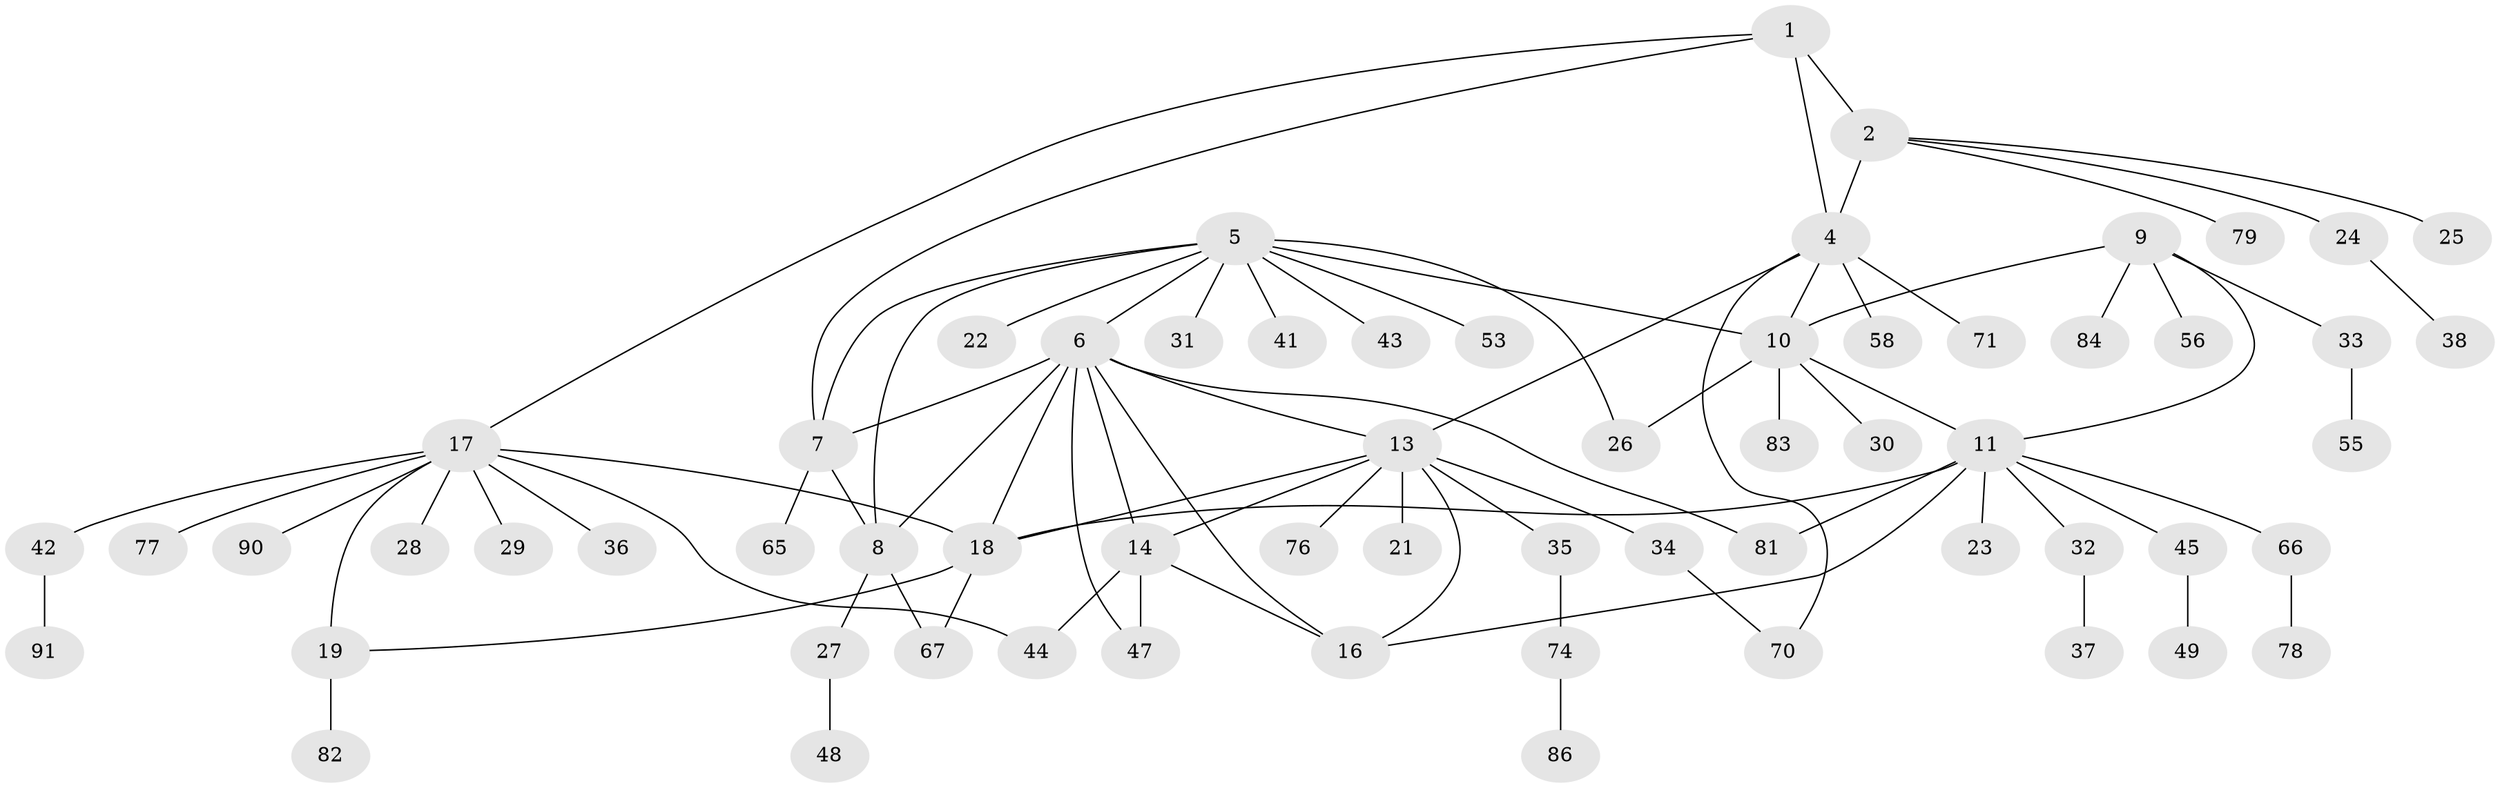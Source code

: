 // Generated by graph-tools (version 1.1) at 2025/52/02/27/25 19:52:14]
// undirected, 63 vertices, 83 edges
graph export_dot {
graph [start="1"]
  node [color=gray90,style=filled];
  1 [super="+40"];
  2 [super="+3"];
  4 [super="+68"];
  5 [super="+60"];
  6 [super="+15"];
  7 [super="+39"];
  8 [super="+50"];
  9 [super="+92"];
  10 [super="+72"];
  11 [super="+12"];
  13 [super="+59"];
  14 [super="+46"];
  16;
  17 [super="+20"];
  18 [super="+75"];
  19 [super="+64"];
  21;
  22;
  23;
  24 [super="+62"];
  25 [super="+80"];
  26;
  27 [super="+51"];
  28;
  29 [super="+69"];
  30 [super="+54"];
  31 [super="+52"];
  32;
  33;
  34;
  35;
  36 [super="+85"];
  37 [super="+61"];
  38;
  41;
  42;
  43;
  44 [super="+73"];
  45 [super="+57"];
  47;
  48 [super="+63"];
  49;
  53;
  55;
  56;
  58;
  65;
  66 [super="+88"];
  67;
  70 [super="+89"];
  71;
  74 [super="+87"];
  76;
  77;
  78;
  79;
  81;
  82;
  83;
  84;
  86;
  90;
  91;
  1 -- 2 [weight=2];
  1 -- 4;
  1 -- 7;
  1 -- 17;
  2 -- 4 [weight=2];
  2 -- 24;
  2 -- 25;
  2 -- 79;
  4 -- 10;
  4 -- 13;
  4 -- 58;
  4 -- 71;
  4 -- 70;
  5 -- 6;
  5 -- 7;
  5 -- 8;
  5 -- 10;
  5 -- 22;
  5 -- 26;
  5 -- 31;
  5 -- 41;
  5 -- 43;
  5 -- 53;
  6 -- 7;
  6 -- 8;
  6 -- 18;
  6 -- 47;
  6 -- 81;
  6 -- 16;
  6 -- 13;
  6 -- 14;
  7 -- 8;
  7 -- 65;
  8 -- 27;
  8 -- 67;
  9 -- 10;
  9 -- 11 [weight=2];
  9 -- 33;
  9 -- 56;
  9 -- 84;
  10 -- 11 [weight=2];
  10 -- 26;
  10 -- 30;
  10 -- 83;
  11 -- 16;
  11 -- 18;
  11 -- 23;
  11 -- 32;
  11 -- 45;
  11 -- 66;
  11 -- 81;
  13 -- 14;
  13 -- 16;
  13 -- 18;
  13 -- 21;
  13 -- 34;
  13 -- 35;
  13 -- 76;
  14 -- 16;
  14 -- 44;
  14 -- 47;
  17 -- 18 [weight=2];
  17 -- 19 [weight=2];
  17 -- 36;
  17 -- 77;
  17 -- 90;
  17 -- 42;
  17 -- 44;
  17 -- 28;
  17 -- 29;
  18 -- 19;
  18 -- 67;
  19 -- 82;
  24 -- 38;
  27 -- 48;
  32 -- 37;
  33 -- 55;
  34 -- 70;
  35 -- 74;
  42 -- 91;
  45 -- 49;
  66 -- 78;
  74 -- 86;
}
